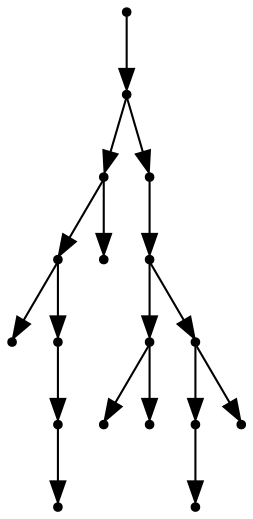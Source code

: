 digraph {
  17 [shape=point];
  16 [shape=point];
  6 [shape=point];
  4 [shape=point];
  0 [shape=point];
  3 [shape=point];
  2 [shape=point];
  1 [shape=point];
  5 [shape=point];
  15 [shape=point];
  14 [shape=point];
  9 [shape=point];
  7 [shape=point];
  8 [shape=point];
  13 [shape=point];
  11 [shape=point];
  10 [shape=point];
  12 [shape=point];
17 -> 16;
16 -> 6;
6 -> 4;
4 -> 0;
4 -> 3;
3 -> 2;
2 -> 1;
6 -> 5;
16 -> 15;
15 -> 14;
14 -> 9;
9 -> 7;
9 -> 8;
14 -> 13;
13 -> 11;
11 -> 10;
13 -> 12;
}
